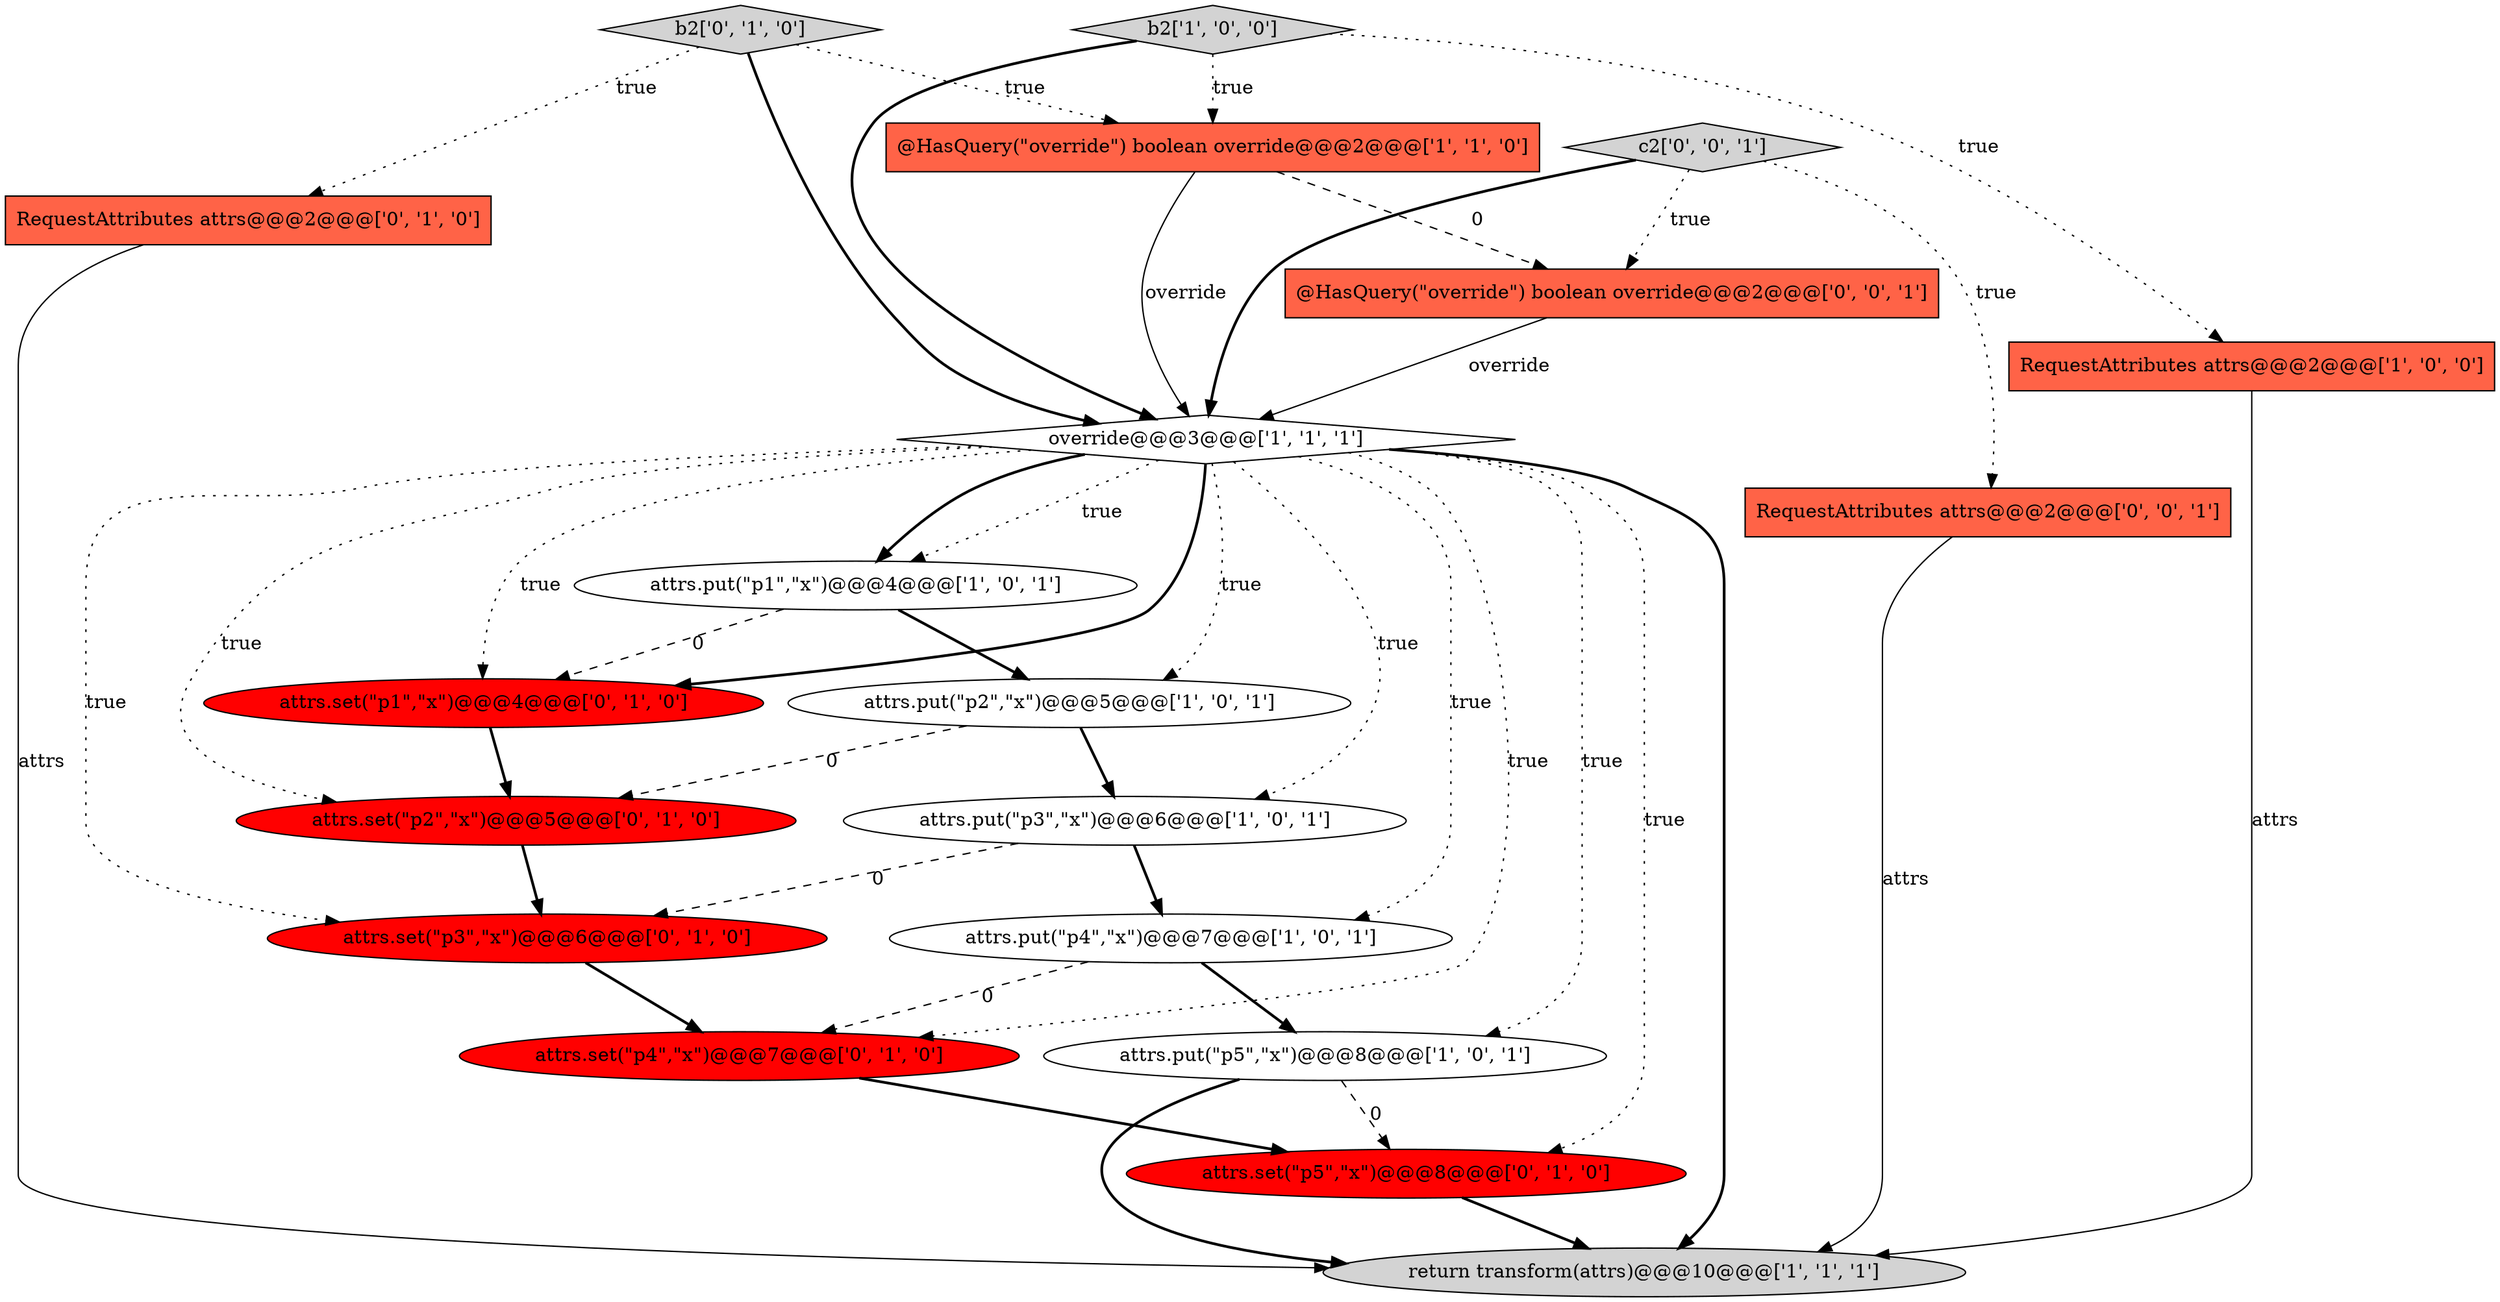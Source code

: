 digraph {
18 [style = filled, label = "@HasQuery(\"override\") boolean override@@@2@@@['0', '0', '1']", fillcolor = tomato, shape = box image = "AAA0AAABBB3BBB"];
6 [style = filled, label = "override@@@3@@@['1', '1', '1']", fillcolor = white, shape = diamond image = "AAA0AAABBB1BBB"];
12 [style = filled, label = "RequestAttributes attrs@@@2@@@['0', '1', '0']", fillcolor = tomato, shape = box image = "AAA0AAABBB2BBB"];
19 [style = filled, label = "c2['0', '0', '1']", fillcolor = lightgray, shape = diamond image = "AAA0AAABBB3BBB"];
9 [style = filled, label = "@HasQuery(\"override\") boolean override@@@2@@@['1', '1', '0']", fillcolor = tomato, shape = box image = "AAA0AAABBB1BBB"];
1 [style = filled, label = "attrs.put(\"p1\",\"x\")@@@4@@@['1', '0', '1']", fillcolor = white, shape = ellipse image = "AAA0AAABBB1BBB"];
11 [style = filled, label = "attrs.set(\"p4\",\"x\")@@@7@@@['0', '1', '0']", fillcolor = red, shape = ellipse image = "AAA1AAABBB2BBB"];
10 [style = filled, label = "attrs.set(\"p3\",\"x\")@@@6@@@['0', '1', '0']", fillcolor = red, shape = ellipse image = "AAA1AAABBB2BBB"];
14 [style = filled, label = "attrs.set(\"p5\",\"x\")@@@8@@@['0', '1', '0']", fillcolor = red, shape = ellipse image = "AAA1AAABBB2BBB"];
4 [style = filled, label = "RequestAttributes attrs@@@2@@@['1', '0', '0']", fillcolor = tomato, shape = box image = "AAA0AAABBB1BBB"];
7 [style = filled, label = "attrs.put(\"p2\",\"x\")@@@5@@@['1', '0', '1']", fillcolor = white, shape = ellipse image = "AAA0AAABBB1BBB"];
13 [style = filled, label = "attrs.set(\"p2\",\"x\")@@@5@@@['0', '1', '0']", fillcolor = red, shape = ellipse image = "AAA1AAABBB2BBB"];
15 [style = filled, label = "attrs.set(\"p1\",\"x\")@@@4@@@['0', '1', '0']", fillcolor = red, shape = ellipse image = "AAA1AAABBB2BBB"];
2 [style = filled, label = "b2['1', '0', '0']", fillcolor = lightgray, shape = diamond image = "AAA0AAABBB1BBB"];
16 [style = filled, label = "b2['0', '1', '0']", fillcolor = lightgray, shape = diamond image = "AAA0AAABBB2BBB"];
17 [style = filled, label = "RequestAttributes attrs@@@2@@@['0', '0', '1']", fillcolor = tomato, shape = box image = "AAA0AAABBB3BBB"];
5 [style = filled, label = "attrs.put(\"p4\",\"x\")@@@7@@@['1', '0', '1']", fillcolor = white, shape = ellipse image = "AAA0AAABBB1BBB"];
3 [style = filled, label = "return transform(attrs)@@@10@@@['1', '1', '1']", fillcolor = lightgray, shape = ellipse image = "AAA0AAABBB1BBB"];
0 [style = filled, label = "attrs.put(\"p3\",\"x\")@@@6@@@['1', '0', '1']", fillcolor = white, shape = ellipse image = "AAA0AAABBB1BBB"];
8 [style = filled, label = "attrs.put(\"p5\",\"x\")@@@8@@@['1', '0', '1']", fillcolor = white, shape = ellipse image = "AAA0AAABBB1BBB"];
13->10 [style = bold, label=""];
6->3 [style = bold, label=""];
5->8 [style = bold, label=""];
14->3 [style = bold, label=""];
16->9 [style = dotted, label="true"];
15->13 [style = bold, label=""];
16->12 [style = dotted, label="true"];
11->14 [style = bold, label=""];
18->6 [style = solid, label="override"];
19->17 [style = dotted, label="true"];
2->6 [style = bold, label=""];
1->15 [style = dashed, label="0"];
9->18 [style = dashed, label="0"];
16->6 [style = bold, label=""];
6->13 [style = dotted, label="true"];
8->3 [style = bold, label=""];
19->18 [style = dotted, label="true"];
6->1 [style = dotted, label="true"];
7->0 [style = bold, label=""];
17->3 [style = solid, label="attrs"];
8->14 [style = dashed, label="0"];
19->6 [style = bold, label=""];
1->7 [style = bold, label=""];
0->10 [style = dashed, label="0"];
6->15 [style = bold, label=""];
6->10 [style = dotted, label="true"];
6->1 [style = bold, label=""];
12->3 [style = solid, label="attrs"];
4->3 [style = solid, label="attrs"];
6->14 [style = dotted, label="true"];
10->11 [style = bold, label=""];
2->9 [style = dotted, label="true"];
9->6 [style = solid, label="override"];
5->11 [style = dashed, label="0"];
6->8 [style = dotted, label="true"];
2->4 [style = dotted, label="true"];
7->13 [style = dashed, label="0"];
6->7 [style = dotted, label="true"];
6->0 [style = dotted, label="true"];
6->11 [style = dotted, label="true"];
6->5 [style = dotted, label="true"];
0->5 [style = bold, label=""];
6->15 [style = dotted, label="true"];
}

